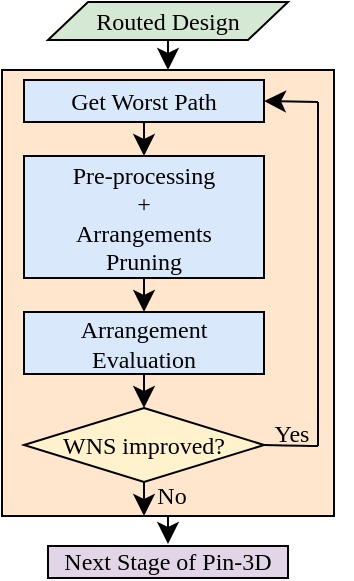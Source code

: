 <mxfile version="24.3.1" type="github">
  <diagram name="Page-1" id="XErxERJ1ZHLDVIIJKSSp">
    <mxGraphModel dx="1018" dy="1047" grid="0" gridSize="10" guides="1" tooltips="1" connect="1" arrows="1" fold="1" page="0" pageScale="1" pageWidth="850" pageHeight="1100" background="none" math="0" shadow="0">
      <root>
        <mxCell id="0" />
        <mxCell id="1" parent="0" />
        <mxCell id="A3po6ja2VtFjf3EMmNj6-31" style="edgeStyle=none;curved=1;rounded=0;orthogonalLoop=1;jettySize=auto;html=1;exitX=0.5;exitY=1;exitDx=0;exitDy=0;fontSize=12;startSize=8;endSize=8;strokeColor=#000000;fontColor=#000000;fillColor=#ffe6cc;" edge="1" parent="1" source="A3po6ja2VtFjf3EMmNj6-28">
          <mxGeometry relative="1" as="geometry">
            <mxPoint x="141" y="84" as="targetPoint" />
          </mxGeometry>
        </mxCell>
        <mxCell id="A3po6ja2VtFjf3EMmNj6-28" value="" style="rounded=0;whiteSpace=wrap;html=1;fillColor=#ffe6cc;strokeColor=#000000;" vertex="1" parent="1">
          <mxGeometry x="58" y="-153" width="166" height="223" as="geometry" />
        </mxCell>
        <mxCell id="A3po6ja2VtFjf3EMmNj6-29" style="edgeStyle=none;curved=1;rounded=0;orthogonalLoop=1;jettySize=auto;html=1;exitX=0.5;exitY=1;exitDx=0;exitDy=0;entryX=0.5;entryY=0;entryDx=0;entryDy=0;fontSize=12;startSize=8;endSize=8;strokeColor=#000000;fontColor=#000000;fillColor=#ffe6cc;" edge="1" parent="1" source="A3po6ja2VtFjf3EMmNj6-3" target="A3po6ja2VtFjf3EMmNj6-28">
          <mxGeometry relative="1" as="geometry" />
        </mxCell>
        <mxCell id="A3po6ja2VtFjf3EMmNj6-3" value="Routed Design" style="shape=parallelogram;perimeter=parallelogramPerimeter;whiteSpace=wrap;html=1;fixedSize=1;fontFamily=Times New Roman;fillColor=#d5e8d4;strokeColor=#000000;" vertex="1" parent="1">
          <mxGeometry x="81" y="-187" width="120" height="19" as="geometry" />
        </mxCell>
        <mxCell id="A3po6ja2VtFjf3EMmNj6-10" style="edgeStyle=none;curved=1;rounded=0;orthogonalLoop=1;jettySize=auto;html=1;exitX=0.5;exitY=1;exitDx=0;exitDy=0;entryX=0.5;entryY=0;entryDx=0;entryDy=0;fontSize=12;startSize=8;endSize=8;strokeColor=#000000;fontColor=#000000;fillColor=#ffe6cc;" edge="1" parent="1" source="A3po6ja2VtFjf3EMmNj6-4" target="A3po6ja2VtFjf3EMmNj6-6">
          <mxGeometry relative="1" as="geometry" />
        </mxCell>
        <mxCell id="A3po6ja2VtFjf3EMmNj6-4" value="Get Worst Path" style="rounded=0;whiteSpace=wrap;html=1;fontFamily=Times New Roman;fillColor=#dae8fc;strokeColor=#000000;" vertex="1" parent="1">
          <mxGeometry x="69" y="-148" width="120" height="21" as="geometry" />
        </mxCell>
        <mxCell id="A3po6ja2VtFjf3EMmNj6-11" style="edgeStyle=none;curved=1;rounded=0;orthogonalLoop=1;jettySize=auto;html=1;exitX=0.5;exitY=1;exitDx=0;exitDy=0;entryX=0.5;entryY=0;entryDx=0;entryDy=0;fontSize=12;startSize=8;endSize=8;strokeColor=#000000;fontColor=#000000;fillColor=#ffe6cc;" edge="1" parent="1" source="A3po6ja2VtFjf3EMmNj6-6" target="A3po6ja2VtFjf3EMmNj6-7">
          <mxGeometry relative="1" as="geometry" />
        </mxCell>
        <mxCell id="A3po6ja2VtFjf3EMmNj6-6" value="Pre-processing&lt;div&gt;+&lt;/div&gt;&lt;div&gt;Arrangements&lt;/div&gt;&lt;div&gt;Pruning&lt;/div&gt;" style="rounded=0;whiteSpace=wrap;html=1;fontFamily=Times New Roman;fillColor=#dae8fc;strokeColor=#000000;" vertex="1" parent="1">
          <mxGeometry x="69" y="-110" width="120" height="61" as="geometry" />
        </mxCell>
        <mxCell id="A3po6ja2VtFjf3EMmNj6-7" value="Arrangement Evaluation" style="rounded=0;whiteSpace=wrap;html=1;fontFamily=Times New Roman;fillColor=#dae8fc;strokeColor=#000000;" vertex="1" parent="1">
          <mxGeometry x="69" y="-32" width="120" height="31" as="geometry" />
        </mxCell>
        <mxCell id="A3po6ja2VtFjf3EMmNj6-30" style="edgeStyle=none;curved=1;rounded=0;orthogonalLoop=1;jettySize=auto;html=1;exitX=0.5;exitY=1;exitDx=0;exitDy=0;fontSize=12;startSize=8;endSize=8;strokeColor=#000000;fontColor=#000000;fillColor=#ffe6cc;" edge="1" parent="1" source="A3po6ja2VtFjf3EMmNj6-12">
          <mxGeometry relative="1" as="geometry">
            <mxPoint x="129" y="70" as="targetPoint" />
          </mxGeometry>
        </mxCell>
        <mxCell id="A3po6ja2VtFjf3EMmNj6-12" value="WNS improved?" style="rhombus;whiteSpace=wrap;html=1;fontFamily=Times New Roman;fillColor=#fff2cc;strokeColor=#000000;" vertex="1" parent="1">
          <mxGeometry x="69" y="16" width="120" height="37" as="geometry" />
        </mxCell>
        <mxCell id="A3po6ja2VtFjf3EMmNj6-13" style="edgeStyle=none;curved=1;rounded=0;orthogonalLoop=1;jettySize=auto;html=1;exitX=0.5;exitY=1;exitDx=0;exitDy=0;fontSize=12;startSize=8;endSize=8;strokeColor=#000000;fontColor=#000000;fillColor=#ffe6cc;" edge="1" parent="1" source="A3po6ja2VtFjf3EMmNj6-12" target="A3po6ja2VtFjf3EMmNj6-12">
          <mxGeometry relative="1" as="geometry" />
        </mxCell>
        <mxCell id="A3po6ja2VtFjf3EMmNj6-14" style="edgeStyle=none;curved=1;rounded=0;orthogonalLoop=1;jettySize=auto;html=1;exitX=0.5;exitY=0;exitDx=0;exitDy=0;fontSize=12;startSize=8;endSize=8;strokeColor=#000000;fontColor=#000000;fillColor=#ffe6cc;" edge="1" parent="1" source="A3po6ja2VtFjf3EMmNj6-12" target="A3po6ja2VtFjf3EMmNj6-12">
          <mxGeometry relative="1" as="geometry" />
        </mxCell>
        <mxCell id="A3po6ja2VtFjf3EMmNj6-15" style="edgeStyle=none;curved=1;rounded=0;orthogonalLoop=1;jettySize=auto;html=1;exitX=0.5;exitY=1;exitDx=0;exitDy=0;entryX=0.5;entryY=0;entryDx=0;entryDy=0;fontSize=12;startSize=8;endSize=8;strokeColor=#000000;fontColor=#000000;fillColor=#ffe6cc;" edge="1" parent="1" source="A3po6ja2VtFjf3EMmNj6-7" target="A3po6ja2VtFjf3EMmNj6-12">
          <mxGeometry relative="1" as="geometry">
            <mxPoint x="139" y="-39" as="sourcePoint" />
            <mxPoint x="139" y="-22" as="targetPoint" />
          </mxGeometry>
        </mxCell>
        <mxCell id="A3po6ja2VtFjf3EMmNj6-23" value="" style="endArrow=none;html=1;rounded=0;fontSize=12;startSize=8;endSize=8;curved=1;exitX=1;exitY=0.5;exitDx=0;exitDy=0;strokeColor=#000000;fontColor=#000000;fillColor=#ffe6cc;" edge="1" parent="1" source="A3po6ja2VtFjf3EMmNj6-12">
          <mxGeometry width="50" height="50" relative="1" as="geometry">
            <mxPoint x="191" y="39" as="sourcePoint" />
            <mxPoint x="216" y="35" as="targetPoint" />
            <Array as="points">
              <mxPoint x="212" y="35" />
            </Array>
          </mxGeometry>
        </mxCell>
        <mxCell id="A3po6ja2VtFjf3EMmNj6-24" value="" style="endArrow=classic;html=1;rounded=0;fontSize=12;startSize=8;endSize=8;curved=1;entryX=1;entryY=0.5;entryDx=0;entryDy=0;strokeColor=#000000;fontColor=#000000;fillColor=#ffe6cc;" edge="1" parent="1" target="A3po6ja2VtFjf3EMmNj6-4">
          <mxGeometry width="50" height="50" relative="1" as="geometry">
            <mxPoint x="216" y="-137" as="sourcePoint" />
            <mxPoint x="227" y="-45" as="targetPoint" />
          </mxGeometry>
        </mxCell>
        <mxCell id="A3po6ja2VtFjf3EMmNj6-25" value="" style="endArrow=none;html=1;rounded=0;fontSize=12;startSize=8;endSize=8;curved=1;strokeColor=#000000;fontColor=#000000;fillColor=#ffe6cc;" edge="1" parent="1">
          <mxGeometry width="50" height="50" relative="1" as="geometry">
            <mxPoint x="216" y="35" as="sourcePoint" />
            <mxPoint x="216" y="-137" as="targetPoint" />
          </mxGeometry>
        </mxCell>
        <mxCell id="A3po6ja2VtFjf3EMmNj6-26" value="Yes" style="text;html=1;align=center;verticalAlign=middle;whiteSpace=wrap;rounded=0;fontSize=12;fontFamily=Times New Roman;strokeColor=none;fillColor=none;" vertex="1" parent="1">
          <mxGeometry x="173" y="14" width="60" height="30" as="geometry" />
        </mxCell>
        <mxCell id="A3po6ja2VtFjf3EMmNj6-27" value="No" style="text;html=1;align=center;verticalAlign=middle;whiteSpace=wrap;rounded=0;fontSize=12;fontFamily=Times New Roman;strokeColor=none;fillColor=none;" vertex="1" parent="1">
          <mxGeometry x="113" y="45" width="60" height="30" as="geometry" />
        </mxCell>
        <mxCell id="A3po6ja2VtFjf3EMmNj6-33" value="Next Stage of Pin-3D" style="rounded=0;whiteSpace=wrap;html=1;fontFamily=Times New Roman;strokeColor=#000000;fillColor=#e1d5e7;" vertex="1" parent="1">
          <mxGeometry x="81" y="85" width="120" height="16" as="geometry" />
        </mxCell>
      </root>
    </mxGraphModel>
  </diagram>
</mxfile>
